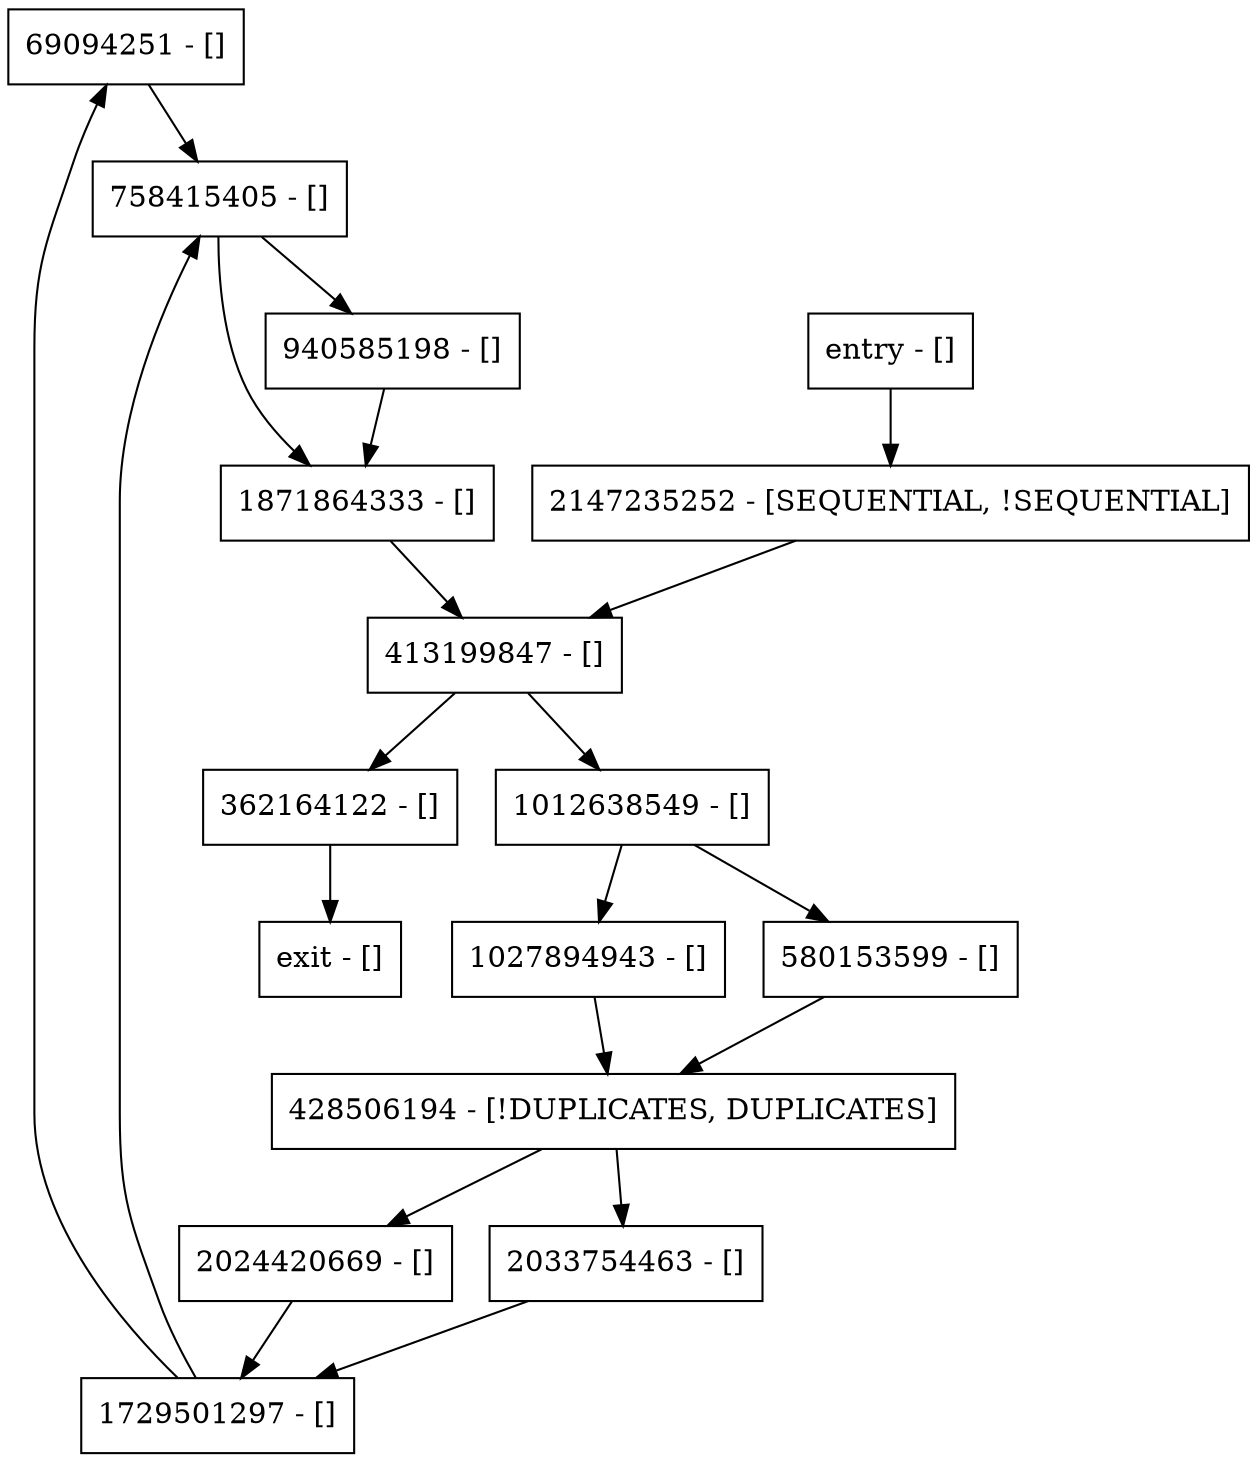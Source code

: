 digraph populate {
node [shape=record];
69094251 [label="69094251 - []"];
2147235252 [label="2147235252 - [SEQUENTIAL, !SEQUENTIAL]"];
428506194 [label="428506194 - [!DUPLICATES, DUPLICATES]"];
1871864333 [label="1871864333 - []"];
1027894943 [label="1027894943 - []"];
580153599 [label="580153599 - []"];
1729501297 [label="1729501297 - []"];
758415405 [label="758415405 - []"];
940585198 [label="940585198 - []"];
entry [label="entry - []"];
exit [label="exit - []"];
362164122 [label="362164122 - []"];
413199847 [label="413199847 - []"];
2024420669 [label="2024420669 - []"];
1012638549 [label="1012638549 - []"];
2033754463 [label="2033754463 - []"];
entry;
exit;
69094251 -> 758415405;
2147235252 -> 413199847;
428506194 -> 2024420669;
428506194 -> 2033754463;
1871864333 -> 413199847;
1027894943 -> 428506194;
580153599 -> 428506194;
1729501297 -> 69094251;
1729501297 -> 758415405;
758415405 -> 940585198;
758415405 -> 1871864333;
940585198 -> 1871864333;
entry -> 2147235252;
362164122 -> exit;
413199847 -> 362164122;
413199847 -> 1012638549;
2024420669 -> 1729501297;
1012638549 -> 1027894943;
1012638549 -> 580153599;
2033754463 -> 1729501297;
}
